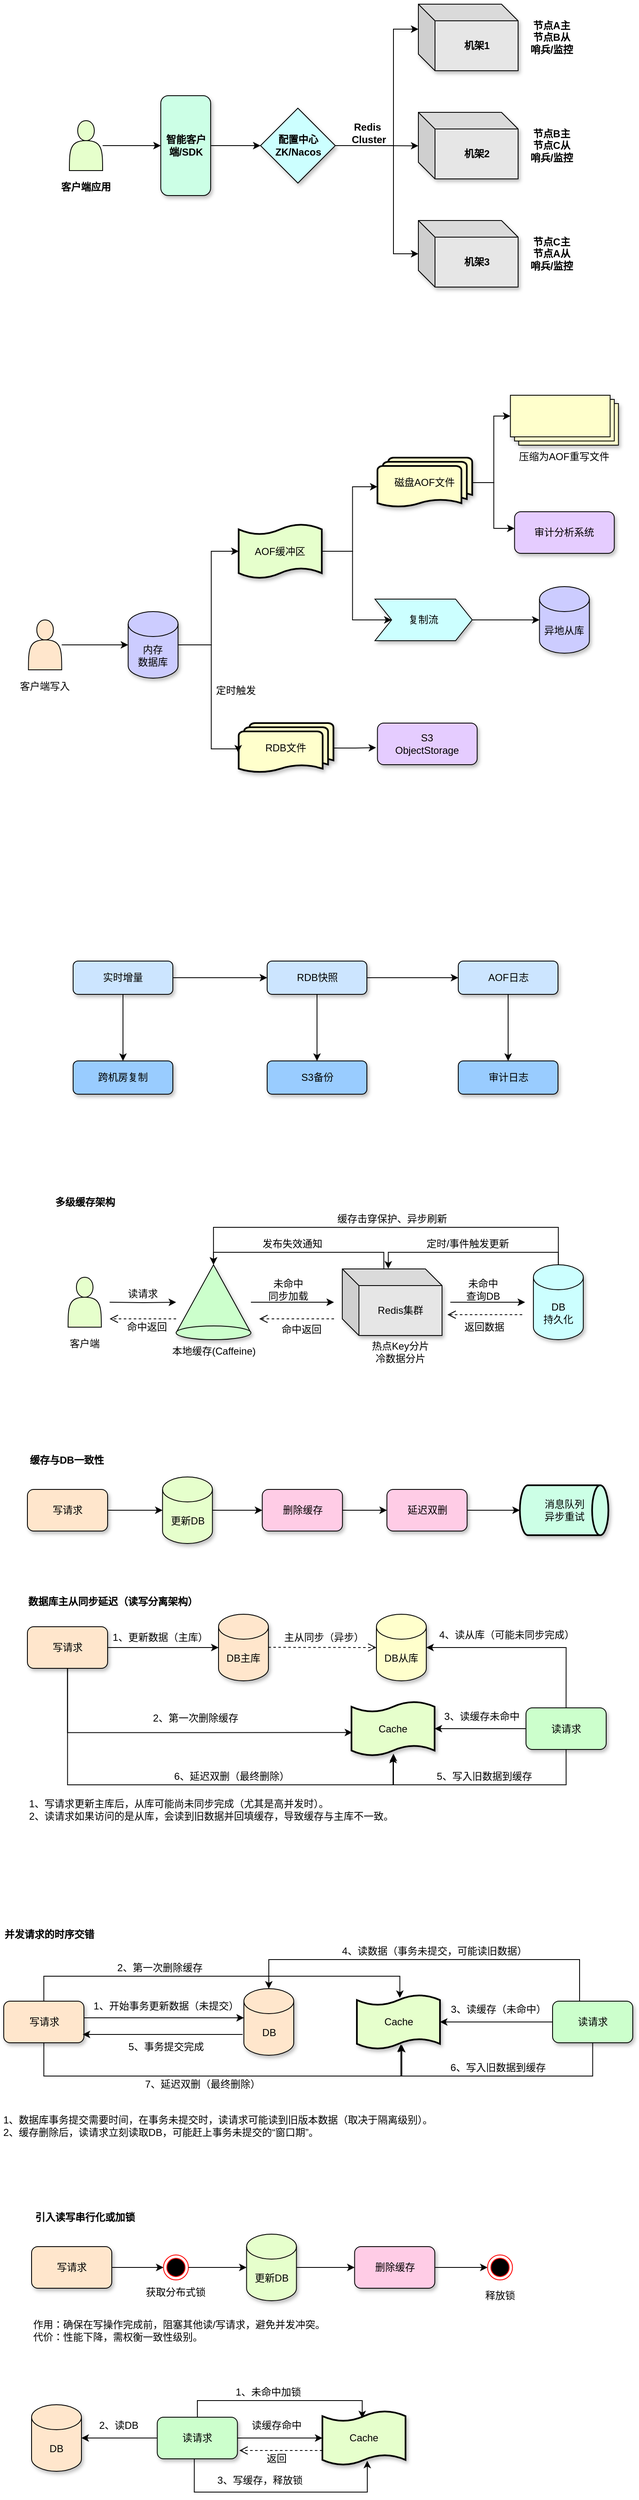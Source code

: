 <mxfile version="28.0.7">
  <diagram name="第 1 页" id="ju_VNKDs2XEqtu8UT7Nd">
    <mxGraphModel dx="1317" dy="641" grid="1" gridSize="10" guides="1" tooltips="1" connect="1" arrows="1" fold="1" page="1" pageScale="1" pageWidth="827" pageHeight="1169" math="0" shadow="0">
      <root>
        <mxCell id="0" />
        <mxCell id="1" parent="0" />
        <mxCell id="SutA2bySumvuOBI0gKyh-1" value="" style="group" parent="1" vertex="1" connectable="0">
          <mxGeometry x="102" y="90" width="623.5" height="340" as="geometry" />
        </mxCell>
        <mxCell id="SutA2bySumvuOBI0gKyh-2" style="edgeStyle=orthogonalEdgeStyle;rounded=0;orthogonalLoop=1;jettySize=auto;html=1;entryX=0.5;entryY=1;entryDx=0;entryDy=0;" parent="SutA2bySumvuOBI0gKyh-1" source="SutA2bySumvuOBI0gKyh-3" target="SutA2bySumvuOBI0gKyh-5" edge="1">
          <mxGeometry relative="1" as="geometry" />
        </mxCell>
        <mxCell id="SutA2bySumvuOBI0gKyh-3" value="" style="shape=actor;whiteSpace=wrap;html=1;fillColor=#E6FFCC;" parent="SutA2bySumvuOBI0gKyh-1" vertex="1">
          <mxGeometry x="13.5" y="140" width="40" height="60" as="geometry" />
        </mxCell>
        <mxCell id="SutA2bySumvuOBI0gKyh-4" style="edgeStyle=orthogonalEdgeStyle;rounded=0;orthogonalLoop=1;jettySize=auto;html=1;entryX=0;entryY=0.5;entryDx=0;entryDy=0;" parent="SutA2bySumvuOBI0gKyh-1" source="SutA2bySumvuOBI0gKyh-5" target="SutA2bySumvuOBI0gKyh-6" edge="1">
          <mxGeometry relative="1" as="geometry" />
        </mxCell>
        <mxCell id="SutA2bySumvuOBI0gKyh-5" value="&lt;b&gt;智能客户端/SDK&lt;/b&gt;" style="rounded=1;whiteSpace=wrap;html=1;direction=south;shadow=1;fillColor=#CCFFE6;" parent="SutA2bySumvuOBI0gKyh-1" vertex="1">
          <mxGeometry x="123.5" y="110" width="60" height="120" as="geometry" />
        </mxCell>
        <mxCell id="SutA2bySumvuOBI0gKyh-6" value="&lt;b&gt;配置中心 ZK/Nacos&lt;/b&gt;" style="rhombus;whiteSpace=wrap;html=1;shadow=1;fillColor=#CCFFFF;" parent="SutA2bySumvuOBI0gKyh-1" vertex="1">
          <mxGeometry x="243.5" y="125" width="90" height="90" as="geometry" />
        </mxCell>
        <mxCell id="SutA2bySumvuOBI0gKyh-7" value="&lt;b&gt;机架1&lt;/b&gt;" style="shape=cube;whiteSpace=wrap;html=1;boundedLbl=1;backgroundOutline=1;darkOpacity=0.05;darkOpacity2=0.1;shadow=1;fillColor=#E6E6E6;" parent="SutA2bySumvuOBI0gKyh-1" vertex="1">
          <mxGeometry x="433.5" width="120" height="80" as="geometry" />
        </mxCell>
        <mxCell id="SutA2bySumvuOBI0gKyh-8" value="&lt;b&gt;机架2&lt;/b&gt;" style="shape=cube;whiteSpace=wrap;html=1;boundedLbl=1;backgroundOutline=1;darkOpacity=0.05;darkOpacity2=0.1;shadow=1;fillColor=#E6E6E6;" parent="SutA2bySumvuOBI0gKyh-1" vertex="1">
          <mxGeometry x="433.5" y="130" width="120" height="80" as="geometry" />
        </mxCell>
        <mxCell id="SutA2bySumvuOBI0gKyh-9" value="&lt;b&gt;机架3&lt;/b&gt;" style="shape=cube;whiteSpace=wrap;html=1;boundedLbl=1;backgroundOutline=1;darkOpacity=0.05;darkOpacity2=0.1;shadow=1;fillColor=#E6E6E6;" parent="SutA2bySumvuOBI0gKyh-1" vertex="1">
          <mxGeometry x="433.5" y="260" width="120" height="80" as="geometry" />
        </mxCell>
        <mxCell id="SutA2bySumvuOBI0gKyh-10" value="&lt;b&gt;客户端应用&lt;/b&gt;" style="text;strokeColor=none;align=center;fillColor=none;html=1;verticalAlign=middle;whiteSpace=wrap;rounded=0;" parent="SutA2bySumvuOBI0gKyh-1" vertex="1">
          <mxGeometry y="210" width="67" height="20" as="geometry" />
        </mxCell>
        <mxCell id="SutA2bySumvuOBI0gKyh-11" style="edgeStyle=orthogonalEdgeStyle;rounded=0;orthogonalLoop=1;jettySize=auto;html=1;exitX=1;exitY=0.5;exitDx=0;exitDy=0;entryX=0;entryY=0.503;entryDx=0;entryDy=0;entryPerimeter=0;" parent="SutA2bySumvuOBI0gKyh-1" source="SutA2bySumvuOBI0gKyh-6" target="SutA2bySumvuOBI0gKyh-8" edge="1">
          <mxGeometry relative="1" as="geometry" />
        </mxCell>
        <mxCell id="SutA2bySumvuOBI0gKyh-12" style="edgeStyle=orthogonalEdgeStyle;rounded=0;orthogonalLoop=1;jettySize=auto;html=1;exitX=1;exitY=0.5;exitDx=0;exitDy=0;entryX=0;entryY=0;entryDx=0;entryDy=30;entryPerimeter=0;" parent="SutA2bySumvuOBI0gKyh-1" source="SutA2bySumvuOBI0gKyh-6" target="SutA2bySumvuOBI0gKyh-7" edge="1">
          <mxGeometry relative="1" as="geometry">
            <Array as="points">
              <mxPoint x="403.5" y="170" />
              <mxPoint x="403.5" y="30" />
            </Array>
          </mxGeometry>
        </mxCell>
        <mxCell id="SutA2bySumvuOBI0gKyh-13" style="edgeStyle=orthogonalEdgeStyle;rounded=0;orthogonalLoop=1;jettySize=auto;html=1;exitX=1;exitY=0.5;exitDx=0;exitDy=0;entryX=0;entryY=0.5;entryDx=0;entryDy=0;entryPerimeter=0;" parent="SutA2bySumvuOBI0gKyh-1" source="SutA2bySumvuOBI0gKyh-6" target="SutA2bySumvuOBI0gKyh-9" edge="1">
          <mxGeometry relative="1" as="geometry">
            <Array as="points">
              <mxPoint x="403.5" y="170" />
              <mxPoint x="403.5" y="300" />
            </Array>
          </mxGeometry>
        </mxCell>
        <mxCell id="SutA2bySumvuOBI0gKyh-14" value="&lt;b&gt;Redis&amp;nbsp;&lt;/b&gt;&lt;div&gt;&lt;b&gt;Cluster&lt;/b&gt;&lt;/div&gt;" style="text;strokeColor=none;align=center;fillColor=none;html=1;verticalAlign=middle;whiteSpace=wrap;rounded=0;" parent="SutA2bySumvuOBI0gKyh-1" vertex="1">
          <mxGeometry x="353.5" y="140" width="40" height="30" as="geometry" />
        </mxCell>
        <mxCell id="SutA2bySumvuOBI0gKyh-15" value="&lt;b&gt;节点A主&lt;br&gt;节点B从&lt;br&gt;哨兵/监控&lt;/b&gt;" style="text;strokeColor=none;align=center;fillColor=none;html=1;verticalAlign=middle;whiteSpace=wrap;rounded=0;" parent="SutA2bySumvuOBI0gKyh-1" vertex="1">
          <mxGeometry x="563.5" y="17.5" width="60" height="45" as="geometry" />
        </mxCell>
        <mxCell id="SutA2bySumvuOBI0gKyh-16" value="&lt;b&gt;节点B主&lt;br&gt;节点C从&lt;br&gt;哨兵/监控&lt;/b&gt;" style="text;strokeColor=none;align=center;fillColor=none;html=1;verticalAlign=middle;whiteSpace=wrap;rounded=0;" parent="SutA2bySumvuOBI0gKyh-1" vertex="1">
          <mxGeometry x="563.5" y="145" width="60" height="50" as="geometry" />
        </mxCell>
        <mxCell id="SutA2bySumvuOBI0gKyh-17" value="&lt;b&gt;节点C主&lt;br&gt;节点A从&lt;br&gt;哨兵/监控&lt;/b&gt;" style="text;strokeColor=none;align=center;fillColor=none;html=1;verticalAlign=middle;whiteSpace=wrap;rounded=0;" parent="SutA2bySumvuOBI0gKyh-1" vertex="1">
          <mxGeometry x="563.5" y="275" width="60" height="50" as="geometry" />
        </mxCell>
        <mxCell id="SutA2bySumvuOBI0gKyh-55" value="" style="group" parent="1" vertex="1" connectable="0">
          <mxGeometry x="51.25" y="560" width="725" height="520" as="geometry" />
        </mxCell>
        <mxCell id="SutA2bySumvuOBI0gKyh-56" value="" style="shape=actor;whiteSpace=wrap;html=1;fillColor=#FFE6CC;" parent="SutA2bySumvuOBI0gKyh-55" vertex="1">
          <mxGeometry x="15" y="270" width="40" height="60" as="geometry" />
        </mxCell>
        <mxCell id="SutA2bySumvuOBI0gKyh-57" value="内存&lt;div&gt;数据库&lt;/div&gt;" style="shape=cylinder3;whiteSpace=wrap;html=1;boundedLbl=1;backgroundOutline=1;size=15;shadow=1;fillColor=#CCCCFF;" parent="SutA2bySumvuOBI0gKyh-55" vertex="1">
          <mxGeometry x="135" y="260" width="60" height="80" as="geometry" />
        </mxCell>
        <mxCell id="SutA2bySumvuOBI0gKyh-58" value="RDB文件" style="strokeWidth=2;html=1;shape=mxgraph.flowchart.multi-document;whiteSpace=wrap;shadow=1;fillColor=#FFFFCC;" parent="SutA2bySumvuOBI0gKyh-55" vertex="1">
          <mxGeometry x="268" y="394" width="114" height="60" as="geometry" />
        </mxCell>
        <mxCell id="SutA2bySumvuOBI0gKyh-59" value="S3&lt;br&gt;ObjectStorage" style="rounded=1;whiteSpace=wrap;html=1;shadow=1;fillColor=#E5CCFF;" parent="SutA2bySumvuOBI0gKyh-55" vertex="1">
          <mxGeometry x="435" y="394" width="120" height="50" as="geometry" />
        </mxCell>
        <mxCell id="SutA2bySumvuOBI0gKyh-60" style="edgeStyle=orthogonalEdgeStyle;rounded=0;orthogonalLoop=1;jettySize=auto;html=1;entryX=0;entryY=0.5;entryDx=0;entryDy=0;entryPerimeter=0;" parent="SutA2bySumvuOBI0gKyh-55" source="SutA2bySumvuOBI0gKyh-56" target="SutA2bySumvuOBI0gKyh-57" edge="1">
          <mxGeometry relative="1" as="geometry" />
        </mxCell>
        <mxCell id="SutA2bySumvuOBI0gKyh-61" style="edgeStyle=orthogonalEdgeStyle;rounded=0;orthogonalLoop=1;jettySize=auto;html=1;exitX=1;exitY=0.5;exitDx=0;exitDy=0;exitPerimeter=0;entryX=0;entryY=0.5;entryDx=0;entryDy=0;entryPerimeter=0;" parent="SutA2bySumvuOBI0gKyh-55" source="SutA2bySumvuOBI0gKyh-57" target="SutA2bySumvuOBI0gKyh-68" edge="1">
          <mxGeometry relative="1" as="geometry">
            <Array as="points">
              <mxPoint x="235" y="300" />
              <mxPoint x="235" y="188" />
            </Array>
          </mxGeometry>
        </mxCell>
        <mxCell id="SutA2bySumvuOBI0gKyh-62" style="edgeStyle=orthogonalEdgeStyle;rounded=0;orthogonalLoop=1;jettySize=auto;html=1;exitX=1;exitY=0.5;exitDx=0;exitDy=0;exitPerimeter=0;entryX=-0.006;entryY=0.589;entryDx=0;entryDy=0;entryPerimeter=0;" parent="SutA2bySumvuOBI0gKyh-55" source="SutA2bySumvuOBI0gKyh-57" target="SutA2bySumvuOBI0gKyh-58" edge="1">
          <mxGeometry relative="1" as="geometry">
            <Array as="points">
              <mxPoint x="235" y="300" />
              <mxPoint x="235" y="425" />
            </Array>
          </mxGeometry>
        </mxCell>
        <mxCell id="SutA2bySumvuOBI0gKyh-63" style="edgeStyle=orthogonalEdgeStyle;rounded=0;orthogonalLoop=1;jettySize=auto;html=1;entryX=-0.014;entryY=0.591;entryDx=0;entryDy=0;entryPerimeter=0;" parent="SutA2bySumvuOBI0gKyh-55" source="SutA2bySumvuOBI0gKyh-58" target="SutA2bySumvuOBI0gKyh-59" edge="1">
          <mxGeometry relative="1" as="geometry" />
        </mxCell>
        <mxCell id="SutA2bySumvuOBI0gKyh-64" value="客户端写入" style="text;strokeColor=none;align=center;fillColor=none;html=1;verticalAlign=middle;whiteSpace=wrap;rounded=0;" parent="SutA2bySumvuOBI0gKyh-55" vertex="1">
          <mxGeometry y="340" width="70" height="20" as="geometry" />
        </mxCell>
        <mxCell id="SutA2bySumvuOBI0gKyh-65" value="定时触发" style="text;strokeColor=none;align=center;fillColor=none;html=1;verticalAlign=middle;whiteSpace=wrap;rounded=0;" parent="SutA2bySumvuOBI0gKyh-55" vertex="1">
          <mxGeometry x="235" y="340" width="60" height="30" as="geometry" />
        </mxCell>
        <mxCell id="SutA2bySumvuOBI0gKyh-66" value="" style="group" parent="SutA2bySumvuOBI0gKyh-55" vertex="1" connectable="0">
          <mxGeometry x="268" width="457" height="310" as="geometry" />
        </mxCell>
        <mxCell id="SutA2bySumvuOBI0gKyh-67" style="edgeStyle=orthogonalEdgeStyle;rounded=0;orthogonalLoop=1;jettySize=auto;html=1;exitX=1;exitY=0.5;exitDx=0;exitDy=0;exitPerimeter=0;entryX=0;entryY=0.5;entryDx=0;entryDy=0;" parent="SutA2bySumvuOBI0gKyh-66" source="SutA2bySumvuOBI0gKyh-68" target="SutA2bySumvuOBI0gKyh-69" edge="1">
          <mxGeometry relative="1" as="geometry">
            <Array as="points">
              <mxPoint x="137" y="188" />
              <mxPoint x="137" y="270" />
            </Array>
          </mxGeometry>
        </mxCell>
        <mxCell id="SutA2bySumvuOBI0gKyh-68" value="AOF缓冲区" style="shape=tape;whiteSpace=wrap;html=1;strokeWidth=2;size=0.19;shadow=1;fillColor=#E6FFCC;" parent="SutA2bySumvuOBI0gKyh-66" vertex="1">
          <mxGeometry y="155" width="100" height="65" as="geometry" />
        </mxCell>
        <mxCell id="SutA2bySumvuOBI0gKyh-69" value="复制流" style="shape=step;perimeter=stepPerimeter;whiteSpace=wrap;html=1;fixedSize=1;shadow=1;fillColor=#CCFFFF;" parent="SutA2bySumvuOBI0gKyh-66" vertex="1">
          <mxGeometry x="164" y="245" width="117" height="50" as="geometry" />
        </mxCell>
        <mxCell id="SutA2bySumvuOBI0gKyh-70" value="磁盘AOF文件" style="strokeWidth=2;html=1;shape=mxgraph.flowchart.multi-document;whiteSpace=wrap;shadow=1;fillColor=#FFFFCC;" parent="SutA2bySumvuOBI0gKyh-66" vertex="1">
          <mxGeometry x="167" y="75" width="114" height="60" as="geometry" />
        </mxCell>
        <mxCell id="SutA2bySumvuOBI0gKyh-71" value="压缩为AOF重写文件" style="verticalLabelPosition=bottom;verticalAlign=top;html=1;shape=mxgraph.basic.layered_rect;dx=10;outlineConnect=0;whiteSpace=wrap;shadow=1;fillColor=#FFFFCC;" parent="SutA2bySumvuOBI0gKyh-66" vertex="1">
          <mxGeometry x="327" width="130" height="60" as="geometry" />
        </mxCell>
        <mxCell id="SutA2bySumvuOBI0gKyh-72" value="异地从库" style="shape=cylinder3;whiteSpace=wrap;html=1;boundedLbl=1;backgroundOutline=1;size=15;shadow=1;fillColor=#CCCCFF;" parent="SutA2bySumvuOBI0gKyh-66" vertex="1">
          <mxGeometry x="362" y="230" width="60" height="80" as="geometry" />
        </mxCell>
        <mxCell id="SutA2bySumvuOBI0gKyh-73" value="审计分析系统" style="rounded=1;whiteSpace=wrap;html=1;shadow=1;fillColor=#E5CCFF;" parent="SutA2bySumvuOBI0gKyh-66" vertex="1">
          <mxGeometry x="332" y="140" width="120" height="50" as="geometry" />
        </mxCell>
        <mxCell id="SutA2bySumvuOBI0gKyh-74" style="edgeStyle=orthogonalEdgeStyle;rounded=0;orthogonalLoop=1;jettySize=auto;html=1;exitX=1;exitY=0.5;exitDx=0;exitDy=0;exitPerimeter=0;entryX=0;entryY=0.583;entryDx=0;entryDy=0;entryPerimeter=0;" parent="SutA2bySumvuOBI0gKyh-66" source="SutA2bySumvuOBI0gKyh-68" target="SutA2bySumvuOBI0gKyh-70" edge="1">
          <mxGeometry relative="1" as="geometry">
            <Array as="points">
              <mxPoint x="137" y="188" />
              <mxPoint x="137" y="110" />
            </Array>
          </mxGeometry>
        </mxCell>
        <mxCell id="SutA2bySumvuOBI0gKyh-75" style="edgeStyle=orthogonalEdgeStyle;rounded=0;orthogonalLoop=1;jettySize=auto;html=1;entryX=0;entryY=0;entryDx=0;entryDy=25;entryPerimeter=0;" parent="SutA2bySumvuOBI0gKyh-66" source="SutA2bySumvuOBI0gKyh-70" target="SutA2bySumvuOBI0gKyh-71" edge="1">
          <mxGeometry relative="1" as="geometry">
            <Array as="points">
              <mxPoint x="307" y="105" />
              <mxPoint x="307" y="25" />
            </Array>
          </mxGeometry>
        </mxCell>
        <mxCell id="SutA2bySumvuOBI0gKyh-76" style="edgeStyle=orthogonalEdgeStyle;rounded=0;orthogonalLoop=1;jettySize=auto;html=1;exitX=1;exitY=0.5;exitDx=0;exitDy=0;exitPerimeter=0;entryX=0;entryY=0.4;entryDx=0;entryDy=0;entryPerimeter=0;" parent="SutA2bySumvuOBI0gKyh-66" source="SutA2bySumvuOBI0gKyh-70" target="SutA2bySumvuOBI0gKyh-73" edge="1">
          <mxGeometry relative="1" as="geometry">
            <Array as="points">
              <mxPoint x="307" y="105" />
              <mxPoint x="307" y="160" />
            </Array>
          </mxGeometry>
        </mxCell>
        <mxCell id="SutA2bySumvuOBI0gKyh-77" style="edgeStyle=orthogonalEdgeStyle;rounded=0;orthogonalLoop=1;jettySize=auto;html=1;entryX=0;entryY=0.5;entryDx=0;entryDy=0;entryPerimeter=0;" parent="SutA2bySumvuOBI0gKyh-66" source="SutA2bySumvuOBI0gKyh-69" target="SutA2bySumvuOBI0gKyh-72" edge="1">
          <mxGeometry relative="1" as="geometry" />
        </mxCell>
        <mxCell id="NqtBwNRpQWelGXE45hyR-19" value="" style="group" parent="1" vertex="1" connectable="0">
          <mxGeometry x="93.56" y="1520" width="640.38" height="205" as="geometry" />
        </mxCell>
        <mxCell id="NqtBwNRpQWelGXE45hyR-20" value="&lt;b&gt;多级缓存架构&lt;/b&gt;" style="text;strokeColor=none;align=center;fillColor=none;html=1;verticalAlign=middle;whiteSpace=wrap;rounded=0;" parent="NqtBwNRpQWelGXE45hyR-19" vertex="1">
          <mxGeometry width="80.75" height="20" as="geometry" />
        </mxCell>
        <mxCell id="NqtBwNRpQWelGXE45hyR-21" value="" style="group" parent="NqtBwNRpQWelGXE45hyR-19" vertex="1" connectable="0">
          <mxGeometry x="20.38" y="20" width="620" height="185" as="geometry" />
        </mxCell>
        <mxCell id="NqtBwNRpQWelGXE45hyR-22" value="" style="shape=actor;whiteSpace=wrap;html=1;fillColor=#E6FFCC;" parent="NqtBwNRpQWelGXE45hyR-21" vertex="1">
          <mxGeometry y="80" width="40" height="60" as="geometry" />
        </mxCell>
        <mxCell id="NqtBwNRpQWelGXE45hyR-23" value="本地缓存(Caffeine)" style="verticalLabelPosition=bottom;verticalAlign=top;html=1;shape=mxgraph.basic.cone;fillColor=#CCFFCC;shadow=1;" parent="NqtBwNRpQWelGXE45hyR-21" vertex="1">
          <mxGeometry x="130" y="65" width="90" height="90" as="geometry" />
        </mxCell>
        <mxCell id="NqtBwNRpQWelGXE45hyR-24" value="Redis集群" style="shape=cube;whiteSpace=wrap;html=1;boundedLbl=1;backgroundOutline=1;darkOpacity=0.05;darkOpacity2=0.1;fillColor=#E6E6E6;shadow=1;" parent="NqtBwNRpQWelGXE45hyR-21" vertex="1">
          <mxGeometry x="330" y="70" width="120" height="80" as="geometry" />
        </mxCell>
        <mxCell id="NqtBwNRpQWelGXE45hyR-25" value="DB&lt;div&gt;持久化&lt;/div&gt;" style="shape=cylinder3;whiteSpace=wrap;html=1;boundedLbl=1;backgroundOutline=1;size=15;fillColor=#CCFFFF;shadow=1;" parent="NqtBwNRpQWelGXE45hyR-21" vertex="1">
          <mxGeometry x="560" y="65" width="60" height="90" as="geometry" />
        </mxCell>
        <mxCell id="NqtBwNRpQWelGXE45hyR-26" value="热点Key分片&lt;br&gt;冷数据分片" style="text;strokeColor=none;align=center;fillColor=none;html=1;verticalAlign=middle;whiteSpace=wrap;rounded=0;" parent="NqtBwNRpQWelGXE45hyR-21" vertex="1">
          <mxGeometry x="360" y="155" width="80" height="30" as="geometry" />
        </mxCell>
        <mxCell id="NqtBwNRpQWelGXE45hyR-27" value="客户端" style="text;strokeColor=none;align=center;fillColor=none;html=1;verticalAlign=middle;whiteSpace=wrap;rounded=0;" parent="NqtBwNRpQWelGXE45hyR-21" vertex="1">
          <mxGeometry y="150" width="40" height="20" as="geometry" />
        </mxCell>
        <mxCell id="NqtBwNRpQWelGXE45hyR-28" style="edgeStyle=orthogonalEdgeStyle;rounded=0;orthogonalLoop=1;jettySize=auto;html=1;exitX=0;exitY=0;exitDx=50;exitDy=0;exitPerimeter=0;entryX=0.5;entryY=0;entryDx=0;entryDy=0;entryPerimeter=0;" parent="NqtBwNRpQWelGXE45hyR-21" source="NqtBwNRpQWelGXE45hyR-24" target="NqtBwNRpQWelGXE45hyR-23" edge="1">
          <mxGeometry relative="1" as="geometry" />
        </mxCell>
        <mxCell id="NqtBwNRpQWelGXE45hyR-29" style="edgeStyle=orthogonalEdgeStyle;rounded=0;orthogonalLoop=1;jettySize=auto;html=1;exitX=0.5;exitY=0;exitDx=0;exitDy=0;exitPerimeter=0;entryX=0.5;entryY=0;entryDx=0;entryDy=0;entryPerimeter=0;" parent="NqtBwNRpQWelGXE45hyR-21" source="NqtBwNRpQWelGXE45hyR-25" target="NqtBwNRpQWelGXE45hyR-23" edge="1">
          <mxGeometry relative="1" as="geometry">
            <Array as="points">
              <mxPoint x="590" y="20" />
              <mxPoint x="175" y="20" />
            </Array>
          </mxGeometry>
        </mxCell>
        <mxCell id="NqtBwNRpQWelGXE45hyR-30" style="edgeStyle=orthogonalEdgeStyle;rounded=0;orthogonalLoop=1;jettySize=auto;html=1;entryX=0.461;entryY=-0.005;entryDx=0;entryDy=0;entryPerimeter=0;" parent="NqtBwNRpQWelGXE45hyR-21" source="NqtBwNRpQWelGXE45hyR-25" target="NqtBwNRpQWelGXE45hyR-24" edge="1">
          <mxGeometry relative="1" as="geometry">
            <Array as="points">
              <mxPoint x="590" y="50" />
              <mxPoint x="385" y="50" />
            </Array>
          </mxGeometry>
        </mxCell>
        <mxCell id="NqtBwNRpQWelGXE45hyR-31" value="" style="group" parent="NqtBwNRpQWelGXE45hyR-21" vertex="1" connectable="0">
          <mxGeometry x="456.5" y="80" width="93.5" height="70" as="geometry" />
        </mxCell>
        <mxCell id="NqtBwNRpQWelGXE45hyR-32" style="edgeStyle=orthogonalEdgeStyle;rounded=0;orthogonalLoop=1;jettySize=auto;html=1;" parent="NqtBwNRpQWelGXE45hyR-31" edge="1">
          <mxGeometry relative="1" as="geometry">
            <mxPoint x="3.5" y="30" as="sourcePoint" />
            <mxPoint x="93.5" y="30" as="targetPoint" />
          </mxGeometry>
        </mxCell>
        <mxCell id="NqtBwNRpQWelGXE45hyR-33" value="未命中&lt;br&gt;查询DB" style="text;strokeColor=none;align=center;fillColor=none;html=1;verticalAlign=middle;whiteSpace=wrap;rounded=0;" parent="NqtBwNRpQWelGXE45hyR-31" vertex="1">
          <mxGeometry x="20" width="46.5" height="30" as="geometry" />
        </mxCell>
        <mxCell id="NqtBwNRpQWelGXE45hyR-34" value="" style="html=1;verticalAlign=bottom;endArrow=open;dashed=1;endSize=8;curved=0;rounded=0;" parent="NqtBwNRpQWelGXE45hyR-31" edge="1">
          <mxGeometry relative="1" as="geometry">
            <mxPoint x="90" y="45" as="sourcePoint" />
            <mxPoint y="45" as="targetPoint" />
          </mxGeometry>
        </mxCell>
        <mxCell id="NqtBwNRpQWelGXE45hyR-35" value="返回数据" style="text;strokeColor=none;align=center;fillColor=none;html=1;verticalAlign=middle;whiteSpace=wrap;rounded=0;" parent="NqtBwNRpQWelGXE45hyR-31" vertex="1">
          <mxGeometry x="20" y="50" width="50" height="20" as="geometry" />
        </mxCell>
        <mxCell id="NqtBwNRpQWelGXE45hyR-36" value="" style="group" parent="NqtBwNRpQWelGXE45hyR-21" vertex="1" connectable="0">
          <mxGeometry x="230" y="80" width="90" height="70" as="geometry" />
        </mxCell>
        <mxCell id="NqtBwNRpQWelGXE45hyR-37" style="edgeStyle=orthogonalEdgeStyle;rounded=0;orthogonalLoop=1;jettySize=auto;html=1;" parent="NqtBwNRpQWelGXE45hyR-36" source="NqtBwNRpQWelGXE45hyR-23" edge="1">
          <mxGeometry relative="1" as="geometry">
            <mxPoint x="90" y="30" as="targetPoint" />
          </mxGeometry>
        </mxCell>
        <mxCell id="NqtBwNRpQWelGXE45hyR-38" value="" style="html=1;verticalAlign=bottom;endArrow=open;dashed=1;endSize=8;curved=0;rounded=0;" parent="NqtBwNRpQWelGXE45hyR-36" edge="1">
          <mxGeometry relative="1" as="geometry">
            <mxPoint x="90" y="50" as="sourcePoint" />
            <mxPoint y="50" as="targetPoint" />
          </mxGeometry>
        </mxCell>
        <mxCell id="NqtBwNRpQWelGXE45hyR-39" value="命中返回" style="text;strokeColor=none;align=center;fillColor=none;html=1;verticalAlign=middle;whiteSpace=wrap;rounded=0;" parent="NqtBwNRpQWelGXE45hyR-36" vertex="1">
          <mxGeometry x="26.5" y="55" width="50" height="15" as="geometry" />
        </mxCell>
        <mxCell id="NqtBwNRpQWelGXE45hyR-40" value="未命中&lt;br&gt;同步加载" style="text;strokeColor=none;align=center;fillColor=none;html=1;verticalAlign=middle;whiteSpace=wrap;rounded=0;" parent="NqtBwNRpQWelGXE45hyR-36" vertex="1">
          <mxGeometry x="10" width="50" height="30" as="geometry" />
        </mxCell>
        <mxCell id="NqtBwNRpQWelGXE45hyR-41" value="" style="group" parent="NqtBwNRpQWelGXE45hyR-21" vertex="1" connectable="0">
          <mxGeometry x="50" y="90" width="80" height="60" as="geometry" />
        </mxCell>
        <mxCell id="NqtBwNRpQWelGXE45hyR-42" style="edgeStyle=orthogonalEdgeStyle;rounded=0;orthogonalLoop=1;jettySize=auto;html=1;" parent="NqtBwNRpQWelGXE45hyR-41" target="NqtBwNRpQWelGXE45hyR-23" edge="1">
          <mxGeometry relative="1" as="geometry">
            <mxPoint y="20" as="sourcePoint" />
          </mxGeometry>
        </mxCell>
        <mxCell id="NqtBwNRpQWelGXE45hyR-43" value="" style="html=1;verticalAlign=bottom;endArrow=open;dashed=1;endSize=8;curved=0;rounded=0;" parent="NqtBwNRpQWelGXE45hyR-41" edge="1">
          <mxGeometry relative="1" as="geometry">
            <mxPoint x="80" y="40" as="sourcePoint" />
            <mxPoint y="40" as="targetPoint" />
          </mxGeometry>
        </mxCell>
        <mxCell id="NqtBwNRpQWelGXE45hyR-44" value="命中返回" style="text;strokeColor=none;align=center;fillColor=none;html=1;verticalAlign=middle;whiteSpace=wrap;rounded=0;" parent="NqtBwNRpQWelGXE45hyR-41" vertex="1">
          <mxGeometry x="20" y="40" width="50" height="20" as="geometry" />
        </mxCell>
        <mxCell id="NqtBwNRpQWelGXE45hyR-45" value="读请求" style="text;strokeColor=none;align=center;fillColor=none;html=1;verticalAlign=middle;whiteSpace=wrap;rounded=0;" parent="NqtBwNRpQWelGXE45hyR-41" vertex="1">
          <mxGeometry x="20" width="40" height="20" as="geometry" />
        </mxCell>
        <mxCell id="NqtBwNRpQWelGXE45hyR-46" value="缓存击穿保护、异步刷新" style="text;strokeColor=none;align=center;fillColor=none;html=1;verticalAlign=middle;whiteSpace=wrap;rounded=0;" parent="NqtBwNRpQWelGXE45hyR-21" vertex="1">
          <mxGeometry x="322" width="136" height="20" as="geometry" />
        </mxCell>
        <mxCell id="NqtBwNRpQWelGXE45hyR-47" value="定时/事件触发更新" style="text;strokeColor=none;align=center;fillColor=none;html=1;verticalAlign=middle;whiteSpace=wrap;rounded=0;" parent="NqtBwNRpQWelGXE45hyR-21" vertex="1">
          <mxGeometry x="430" y="30" width="102" height="20" as="geometry" />
        </mxCell>
        <mxCell id="NqtBwNRpQWelGXE45hyR-48" value="发布失效通知" style="text;strokeColor=none;align=center;fillColor=none;html=1;verticalAlign=middle;whiteSpace=wrap;rounded=0;" parent="NqtBwNRpQWelGXE45hyR-21" vertex="1">
          <mxGeometry x="230" y="30" width="80" height="20" as="geometry" />
        </mxCell>
        <mxCell id="SutA2bySumvuOBI0gKyh-43" value="" style="group" parent="1" vertex="1" connectable="0">
          <mxGeometry x="120" y="1240" width="583.5" height="160" as="geometry" />
        </mxCell>
        <mxCell id="SutA2bySumvuOBI0gKyh-44" style="edgeStyle=orthogonalEdgeStyle;rounded=0;orthogonalLoop=1;jettySize=auto;html=1;exitX=1;exitY=0.5;exitDx=0;exitDy=0;entryX=0;entryY=0.5;entryDx=0;entryDy=0;" parent="SutA2bySumvuOBI0gKyh-43" source="SutA2bySumvuOBI0gKyh-46" target="SutA2bySumvuOBI0gKyh-49" edge="1">
          <mxGeometry relative="1" as="geometry" />
        </mxCell>
        <mxCell id="SutA2bySumvuOBI0gKyh-45" style="edgeStyle=orthogonalEdgeStyle;rounded=0;orthogonalLoop=1;jettySize=auto;html=1;entryX=0.5;entryY=0;entryDx=0;entryDy=0;" parent="SutA2bySumvuOBI0gKyh-43" source="SutA2bySumvuOBI0gKyh-46" target="SutA2bySumvuOBI0gKyh-52" edge="1">
          <mxGeometry relative="1" as="geometry" />
        </mxCell>
        <mxCell id="SutA2bySumvuOBI0gKyh-46" value="实时增量" style="rounded=1;whiteSpace=wrap;html=1;shadow=1;fillColor=#CCE5FF;" parent="SutA2bySumvuOBI0gKyh-43" vertex="1">
          <mxGeometry width="120" height="40" as="geometry" />
        </mxCell>
        <mxCell id="SutA2bySumvuOBI0gKyh-47" style="edgeStyle=orthogonalEdgeStyle;rounded=0;orthogonalLoop=1;jettySize=auto;html=1;exitX=1;exitY=0.5;exitDx=0;exitDy=0;entryX=0;entryY=0.5;entryDx=0;entryDy=0;" parent="SutA2bySumvuOBI0gKyh-43" source="SutA2bySumvuOBI0gKyh-49" target="SutA2bySumvuOBI0gKyh-51" edge="1">
          <mxGeometry relative="1" as="geometry" />
        </mxCell>
        <mxCell id="SutA2bySumvuOBI0gKyh-48" style="edgeStyle=orthogonalEdgeStyle;rounded=0;orthogonalLoop=1;jettySize=auto;html=1;entryX=0.5;entryY=0;entryDx=0;entryDy=0;" parent="SutA2bySumvuOBI0gKyh-43" source="SutA2bySumvuOBI0gKyh-49" target="SutA2bySumvuOBI0gKyh-53" edge="1">
          <mxGeometry relative="1" as="geometry" />
        </mxCell>
        <mxCell id="SutA2bySumvuOBI0gKyh-49" value="RDB快照" style="rounded=1;whiteSpace=wrap;html=1;shadow=1;fillColor=#CCE5FF;" parent="SutA2bySumvuOBI0gKyh-43" vertex="1">
          <mxGeometry x="233.5" width="120" height="40" as="geometry" />
        </mxCell>
        <mxCell id="SutA2bySumvuOBI0gKyh-50" style="edgeStyle=orthogonalEdgeStyle;rounded=0;orthogonalLoop=1;jettySize=auto;html=1;entryX=0.5;entryY=0;entryDx=0;entryDy=0;" parent="SutA2bySumvuOBI0gKyh-43" source="SutA2bySumvuOBI0gKyh-51" target="SutA2bySumvuOBI0gKyh-54" edge="1">
          <mxGeometry relative="1" as="geometry" />
        </mxCell>
        <mxCell id="SutA2bySumvuOBI0gKyh-51" value="AOF日志" style="rounded=1;whiteSpace=wrap;html=1;shadow=1;fillColor=#CCE5FF;" parent="SutA2bySumvuOBI0gKyh-43" vertex="1">
          <mxGeometry x="463.5" width="120" height="40" as="geometry" />
        </mxCell>
        <mxCell id="SutA2bySumvuOBI0gKyh-52" value="跨机房复制" style="rounded=1;whiteSpace=wrap;html=1;shadow=1;fillColor=#99CCFF;" parent="SutA2bySumvuOBI0gKyh-43" vertex="1">
          <mxGeometry y="120" width="120" height="40" as="geometry" />
        </mxCell>
        <mxCell id="SutA2bySumvuOBI0gKyh-53" value="S3备份" style="rounded=1;whiteSpace=wrap;html=1;shadow=1;fillColor=#99CCFF;" parent="SutA2bySumvuOBI0gKyh-43" vertex="1">
          <mxGeometry x="233.5" y="120" width="120" height="40" as="geometry" />
        </mxCell>
        <mxCell id="SutA2bySumvuOBI0gKyh-54" value="审计日志" style="rounded=1;whiteSpace=wrap;html=1;shadow=1;fillColor=#99CCFF;" parent="SutA2bySumvuOBI0gKyh-43" vertex="1">
          <mxGeometry x="463.5" y="120" width="120" height="40" as="geometry" />
        </mxCell>
        <mxCell id="NqtBwNRpQWelGXE45hyR-99" value="" style="group" parent="1" vertex="1" connectable="0">
          <mxGeometry x="65" y="2000" width="696.5" height="280" as="geometry" />
        </mxCell>
        <mxCell id="NqtBwNRpQWelGXE45hyR-97" value="" style="group" parent="NqtBwNRpQWelGXE45hyR-99" vertex="1" connectable="0">
          <mxGeometry width="696.5" height="230" as="geometry" />
        </mxCell>
        <mxCell id="NqtBwNRpQWelGXE45hyR-81" value="DB从库" style="shape=cylinder3;whiteSpace=wrap;html=1;boundedLbl=1;backgroundOutline=1;size=15;fillColor=#FFFFCC;shadow=1;" parent="NqtBwNRpQWelGXE45hyR-97" vertex="1">
          <mxGeometry x="420" y="25" width="60" height="80" as="geometry" />
        </mxCell>
        <mxCell id="NqtBwNRpQWelGXE45hyR-93" style="edgeStyle=orthogonalEdgeStyle;rounded=0;orthogonalLoop=1;jettySize=auto;html=1;exitX=0.5;exitY=1;exitDx=0;exitDy=0;" parent="NqtBwNRpQWelGXE45hyR-97" source="NqtBwNRpQWelGXE45hyR-49" target="NqtBwNRpQWelGXE45hyR-51" edge="1">
          <mxGeometry relative="1" as="geometry">
            <Array as="points">
              <mxPoint x="48" y="230" />
              <mxPoint x="440" y="230" />
            </Array>
          </mxGeometry>
        </mxCell>
        <mxCell id="NqtBwNRpQWelGXE45hyR-49" value="写请求" style="rounded=1;whiteSpace=wrap;html=1;fillColor=#FFE6CC;shadow=1;" parent="NqtBwNRpQWelGXE45hyR-97" vertex="1">
          <mxGeometry y="40" width="96.5" height="50" as="geometry" />
        </mxCell>
        <mxCell id="NqtBwNRpQWelGXE45hyR-50" value="DB主库" style="shape=cylinder3;whiteSpace=wrap;html=1;boundedLbl=1;backgroundOutline=1;size=15;fillColor=#FFE6CC;shadow=1;" parent="NqtBwNRpQWelGXE45hyR-97" vertex="1">
          <mxGeometry x="230" y="25" width="60" height="80" as="geometry" />
        </mxCell>
        <mxCell id="NqtBwNRpQWelGXE45hyR-51" value="Cache" style="shape=tape;whiteSpace=wrap;html=1;strokeWidth=2;size=0.19;fillColor=#E6FFCC;shadow=1;" parent="NqtBwNRpQWelGXE45hyR-97" vertex="1">
          <mxGeometry x="390" y="130" width="100" height="65" as="geometry" />
        </mxCell>
        <mxCell id="NqtBwNRpQWelGXE45hyR-54" value="1、更新数据（主库）" style="text;strokeColor=none;align=center;fillColor=none;html=1;verticalAlign=middle;whiteSpace=wrap;rounded=0;" parent="NqtBwNRpQWelGXE45hyR-97" vertex="1">
          <mxGeometry x="100" y="42.5" width="120" height="20" as="geometry" />
        </mxCell>
        <mxCell id="NqtBwNRpQWelGXE45hyR-58" value="2、第一次删除缓存" style="text;strokeColor=none;align=center;fillColor=none;html=1;verticalAlign=middle;whiteSpace=wrap;rounded=0;" parent="NqtBwNRpQWelGXE45hyR-97" vertex="1">
          <mxGeometry x="150" y="140" width="105" height="20" as="geometry" />
        </mxCell>
        <mxCell id="NqtBwNRpQWelGXE45hyR-72" value="3、读缓存未命中" style="text;strokeColor=none;align=center;fillColor=none;html=1;verticalAlign=middle;whiteSpace=wrap;rounded=0;" parent="NqtBwNRpQWelGXE45hyR-97" vertex="1">
          <mxGeometry x="500" y="137.5" width="93.5" height="20" as="geometry" />
        </mxCell>
        <mxCell id="NqtBwNRpQWelGXE45hyR-74" value="4、读从库（可能未同步完成）" style="text;strokeColor=none;align=center;fillColor=none;html=1;verticalAlign=middle;whiteSpace=wrap;rounded=0;" parent="NqtBwNRpQWelGXE45hyR-97" vertex="1">
          <mxGeometry x="492" y="40" width="170" height="20" as="geometry" />
        </mxCell>
        <mxCell id="NqtBwNRpQWelGXE45hyR-77" value="5、写入旧数据到缓存" style="text;strokeColor=none;align=center;fillColor=none;html=1;verticalAlign=middle;whiteSpace=wrap;rounded=0;" parent="NqtBwNRpQWelGXE45hyR-97" vertex="1">
          <mxGeometry x="490" y="210" width="120" height="20" as="geometry" />
        </mxCell>
        <mxCell id="NqtBwNRpQWelGXE45hyR-79" value="6、延迟双删（最终删除）" style="text;strokeColor=none;align=center;fillColor=none;html=1;verticalAlign=middle;whiteSpace=wrap;rounded=0;" parent="NqtBwNRpQWelGXE45hyR-97" vertex="1">
          <mxGeometry x="171.75" y="210" width="148.25" height="20" as="geometry" />
        </mxCell>
        <mxCell id="NqtBwNRpQWelGXE45hyR-52" value="读请求" style="rounded=1;whiteSpace=wrap;html=1;fillColor=#CCFFCC;shadow=1;" parent="NqtBwNRpQWelGXE45hyR-97" vertex="1">
          <mxGeometry x="600" y="137.5" width="96.5" height="50" as="geometry" />
        </mxCell>
        <mxCell id="NqtBwNRpQWelGXE45hyR-80" value="&lt;b&gt;数据库主从同步延迟（读写分离架构）&lt;/b&gt;" style="text;strokeColor=none;align=center;fillColor=none;html=1;verticalAlign=middle;whiteSpace=wrap;rounded=0;" parent="NqtBwNRpQWelGXE45hyR-97" vertex="1">
          <mxGeometry width="206" height="20" as="geometry" />
        </mxCell>
        <mxCell id="NqtBwNRpQWelGXE45hyR-82" style="edgeStyle=orthogonalEdgeStyle;rounded=0;orthogonalLoop=1;jettySize=auto;html=1;entryX=0;entryY=0.5;entryDx=0;entryDy=0;entryPerimeter=0;" parent="NqtBwNRpQWelGXE45hyR-97" source="NqtBwNRpQWelGXE45hyR-49" target="NqtBwNRpQWelGXE45hyR-50" edge="1">
          <mxGeometry relative="1" as="geometry" />
        </mxCell>
        <mxCell id="NqtBwNRpQWelGXE45hyR-85" value="主从同步（异步）" style="text;strokeColor=none;align=center;fillColor=none;html=1;verticalAlign=middle;whiteSpace=wrap;rounded=0;" parent="NqtBwNRpQWelGXE45hyR-97" vertex="1">
          <mxGeometry x="306.5" y="45" width="100" height="15" as="geometry" />
        </mxCell>
        <mxCell id="NqtBwNRpQWelGXE45hyR-86" value="" style="html=1;verticalAlign=bottom;endArrow=open;dashed=1;endSize=8;curved=0;rounded=0;entryX=0;entryY=0.5;entryDx=0;entryDy=0;entryPerimeter=0;" parent="NqtBwNRpQWelGXE45hyR-97" target="NqtBwNRpQWelGXE45hyR-81" edge="1">
          <mxGeometry relative="1" as="geometry">
            <mxPoint x="290" y="64.76" as="sourcePoint" />
            <mxPoint x="416.5" y="65" as="targetPoint" />
          </mxGeometry>
        </mxCell>
        <mxCell id="NqtBwNRpQWelGXE45hyR-88" style="edgeStyle=orthogonalEdgeStyle;rounded=0;orthogonalLoop=1;jettySize=auto;html=1;exitX=0.5;exitY=1;exitDx=0;exitDy=0;entryX=0.008;entryY=0.572;entryDx=0;entryDy=0;entryPerimeter=0;" parent="NqtBwNRpQWelGXE45hyR-97" source="NqtBwNRpQWelGXE45hyR-49" target="NqtBwNRpQWelGXE45hyR-51" edge="1">
          <mxGeometry relative="1" as="geometry" />
        </mxCell>
        <mxCell id="NqtBwNRpQWelGXE45hyR-90" style="edgeStyle=orthogonalEdgeStyle;rounded=0;orthogonalLoop=1;jettySize=auto;html=1;entryX=1;entryY=0.5;entryDx=0;entryDy=0;entryPerimeter=0;" parent="NqtBwNRpQWelGXE45hyR-97" source="NqtBwNRpQWelGXE45hyR-52" target="NqtBwNRpQWelGXE45hyR-51" edge="1">
          <mxGeometry relative="1" as="geometry" />
        </mxCell>
        <mxCell id="NqtBwNRpQWelGXE45hyR-92" style="edgeStyle=orthogonalEdgeStyle;rounded=0;orthogonalLoop=1;jettySize=auto;html=1;entryX=0.505;entryY=0.963;entryDx=0;entryDy=0;entryPerimeter=0;exitX=0.5;exitY=1;exitDx=0;exitDy=0;" parent="NqtBwNRpQWelGXE45hyR-97" source="NqtBwNRpQWelGXE45hyR-52" target="NqtBwNRpQWelGXE45hyR-51" edge="1">
          <mxGeometry relative="1" as="geometry">
            <Array as="points">
              <mxPoint x="648" y="230" />
              <mxPoint x="441" y="230" />
            </Array>
          </mxGeometry>
        </mxCell>
        <mxCell id="NqtBwNRpQWelGXE45hyR-96" style="edgeStyle=orthogonalEdgeStyle;rounded=0;orthogonalLoop=1;jettySize=auto;html=1;entryX=1;entryY=0.5;entryDx=0;entryDy=0;entryPerimeter=0;exitX=0.5;exitY=0;exitDx=0;exitDy=0;" parent="NqtBwNRpQWelGXE45hyR-97" source="NqtBwNRpQWelGXE45hyR-52" target="NqtBwNRpQWelGXE45hyR-81" edge="1">
          <mxGeometry relative="1" as="geometry" />
        </mxCell>
        <mxCell id="NqtBwNRpQWelGXE45hyR-98" value="&lt;div&gt;1、写请求更新主库后，从库可能尚未同步完成（尤其是高并发时）。&amp;nbsp;&amp;nbsp;&lt;/div&gt;&lt;div&gt;2、读请求如果访问的是从库，会读到旧数据并回填缓存，导致缓存与主库不一致。&lt;/div&gt;" style="text;strokeColor=none;align=left;fillColor=none;html=1;verticalAlign=middle;whiteSpace=wrap;rounded=0;" parent="NqtBwNRpQWelGXE45hyR-99" vertex="1">
          <mxGeometry y="240" width="450" height="40" as="geometry" />
        </mxCell>
        <mxCell id="NqtBwNRpQWelGXE45hyR-134" value="" style="group" parent="1" vertex="1" connectable="0">
          <mxGeometry x="34.0" y="2400" width="759.5" height="260" as="geometry" />
        </mxCell>
        <mxCell id="NqtBwNRpQWelGXE45hyR-122" value="&lt;div&gt;1、数据库事务提交需要时间，在事务未提交时，读请求可能读到旧版本数据（取决于隔离级别）。&amp;nbsp;&amp;nbsp;&lt;/div&gt;&lt;div&gt;2、缓存删除后，读请求立刻读取DB，可能赶上事务未提交的“窗口期”。&lt;/div&gt;" style="text;strokeColor=none;align=left;fillColor=none;html=1;verticalAlign=middle;whiteSpace=wrap;rounded=0;" parent="NqtBwNRpQWelGXE45hyR-134" vertex="1">
          <mxGeometry y="220" width="535" height="40" as="geometry" />
        </mxCell>
        <mxCell id="NqtBwNRpQWelGXE45hyR-104" value="写请求" style="rounded=1;whiteSpace=wrap;html=1;fillColor=#FFE6CC;shadow=1;" parent="NqtBwNRpQWelGXE45hyR-134" vertex="1">
          <mxGeometry x="2.5" y="90" width="96.5" height="50" as="geometry" />
        </mxCell>
        <mxCell id="NqtBwNRpQWelGXE45hyR-129" style="edgeStyle=orthogonalEdgeStyle;rounded=0;orthogonalLoop=1;jettySize=auto;html=1;entryX=1;entryY=0.5;entryDx=0;entryDy=0;" parent="NqtBwNRpQWelGXE45hyR-134" edge="1">
          <mxGeometry relative="1" as="geometry">
            <mxPoint x="290" y="130" as="sourcePoint" />
            <mxPoint x="97.5" y="130" as="targetPoint" />
          </mxGeometry>
        </mxCell>
        <mxCell id="NqtBwNRpQWelGXE45hyR-105" value="DB" style="shape=cylinder3;whiteSpace=wrap;html=1;boundedLbl=1;backgroundOutline=1;size=15;fillColor=#FFE6CC;shadow=1;" parent="NqtBwNRpQWelGXE45hyR-134" vertex="1">
          <mxGeometry x="291.5" y="75" width="60" height="80" as="geometry" />
        </mxCell>
        <mxCell id="NqtBwNRpQWelGXE45hyR-106" value="Cache" style="shape=tape;whiteSpace=wrap;html=1;strokeWidth=2;size=0.19;fillColor=#E6FFCC;shadow=1;" parent="NqtBwNRpQWelGXE45hyR-134" vertex="1">
          <mxGeometry x="427.5" y="82.5" width="100" height="65" as="geometry" />
        </mxCell>
        <mxCell id="NqtBwNRpQWelGXE45hyR-107" value="1、开始事务更新数据（未提交）" style="text;strokeColor=none;align=center;fillColor=none;html=1;verticalAlign=middle;whiteSpace=wrap;rounded=0;" parent="NqtBwNRpQWelGXE45hyR-134" vertex="1">
          <mxGeometry x="107.5" y="82.5" width="180" height="27.5" as="geometry" />
        </mxCell>
        <mxCell id="NqtBwNRpQWelGXE45hyR-108" value="2、第一次删除缓存" style="text;strokeColor=none;align=center;fillColor=none;html=1;verticalAlign=middle;whiteSpace=wrap;rounded=0;" parent="NqtBwNRpQWelGXE45hyR-134" vertex="1">
          <mxGeometry x="137.5" y="40" width="105" height="20" as="geometry" />
        </mxCell>
        <mxCell id="NqtBwNRpQWelGXE45hyR-109" value="3、读缓存（未命中）" style="text;strokeColor=none;align=center;fillColor=none;html=1;verticalAlign=middle;whiteSpace=wrap;rounded=0;" parent="NqtBwNRpQWelGXE45hyR-134" vertex="1">
          <mxGeometry x="537.5" y="90" width="120" height="20" as="geometry" />
        </mxCell>
        <mxCell id="NqtBwNRpQWelGXE45hyR-111" value="6、写入旧数据到缓存" style="text;strokeColor=none;align=center;fillColor=none;html=1;verticalAlign=middle;whiteSpace=wrap;rounded=0;" parent="NqtBwNRpQWelGXE45hyR-134" vertex="1">
          <mxGeometry x="535" y="160" width="125" height="20" as="geometry" />
        </mxCell>
        <mxCell id="NqtBwNRpQWelGXE45hyR-112" value="7、延迟双删（最终删除）" style="text;strokeColor=none;align=center;fillColor=none;html=1;verticalAlign=middle;whiteSpace=wrap;rounded=0;" parent="NqtBwNRpQWelGXE45hyR-134" vertex="1">
          <mxGeometry x="167.5" y="180" width="148.25" height="20" as="geometry" />
        </mxCell>
        <mxCell id="NqtBwNRpQWelGXE45hyR-126" style="edgeStyle=orthogonalEdgeStyle;rounded=0;orthogonalLoop=1;jettySize=auto;html=1;entryX=1;entryY=0.5;entryDx=0;entryDy=0;entryPerimeter=0;" parent="NqtBwNRpQWelGXE45hyR-134" source="NqtBwNRpQWelGXE45hyR-113" target="NqtBwNRpQWelGXE45hyR-106" edge="1">
          <mxGeometry relative="1" as="geometry">
            <mxPoint x="537.5" y="115" as="targetPoint" />
          </mxGeometry>
        </mxCell>
        <mxCell id="NqtBwNRpQWelGXE45hyR-113" value="读请求" style="rounded=1;whiteSpace=wrap;html=1;fillColor=#CCFFCC;shadow=1;" parent="NqtBwNRpQWelGXE45hyR-134" vertex="1">
          <mxGeometry x="663" y="90" width="96.5" height="50" as="geometry" />
        </mxCell>
        <mxCell id="NqtBwNRpQWelGXE45hyR-114" value="&lt;b&gt;并发请求的时序交错&lt;/b&gt;" style="text;strokeColor=none;align=center;fillColor=none;html=1;verticalAlign=middle;whiteSpace=wrap;rounded=0;" parent="NqtBwNRpQWelGXE45hyR-134" vertex="1">
          <mxGeometry width="115" height="20" as="geometry" />
        </mxCell>
        <mxCell id="NqtBwNRpQWelGXE45hyR-123" style="edgeStyle=orthogonalEdgeStyle;rounded=0;orthogonalLoop=1;jettySize=auto;html=1;entryX=0;entryY=0.5;entryDx=0;entryDy=0;entryPerimeter=0;" parent="NqtBwNRpQWelGXE45hyR-134" edge="1">
          <mxGeometry relative="1" as="geometry">
            <mxPoint x="99" y="110" as="sourcePoint" />
            <mxPoint x="291.5" y="110" as="targetPoint" />
          </mxGeometry>
        </mxCell>
        <mxCell id="NqtBwNRpQWelGXE45hyR-127" style="edgeStyle=orthogonalEdgeStyle;rounded=0;orthogonalLoop=1;jettySize=auto;html=1;entryX=0.5;entryY=0;entryDx=0;entryDy=0;entryPerimeter=0;" parent="NqtBwNRpQWelGXE45hyR-134" source="NqtBwNRpQWelGXE45hyR-113" target="NqtBwNRpQWelGXE45hyR-105" edge="1">
          <mxGeometry relative="1" as="geometry">
            <Array as="points">
              <mxPoint x="695.5" y="40" />
              <mxPoint x="321.5" y="40" />
            </Array>
          </mxGeometry>
        </mxCell>
        <mxCell id="NqtBwNRpQWelGXE45hyR-128" value="4、读数据（事务未提交，可能读旧数据）" style="text;strokeColor=none;align=center;fillColor=none;html=1;verticalAlign=middle;whiteSpace=wrap;rounded=0;" parent="NqtBwNRpQWelGXE45hyR-134" vertex="1">
          <mxGeometry x="407.5" y="20" width="226" height="20" as="geometry" />
        </mxCell>
        <mxCell id="NqtBwNRpQWelGXE45hyR-130" style="edgeStyle=orthogonalEdgeStyle;rounded=0;orthogonalLoop=1;jettySize=auto;html=1;entryX=0.517;entryY=0.056;entryDx=0;entryDy=0;entryPerimeter=0;" parent="NqtBwNRpQWelGXE45hyR-134" source="NqtBwNRpQWelGXE45hyR-104" target="NqtBwNRpQWelGXE45hyR-106" edge="1">
          <mxGeometry relative="1" as="geometry">
            <Array as="points">
              <mxPoint x="50.5" y="60" />
              <mxPoint x="479.5" y="60" />
            </Array>
          </mxGeometry>
        </mxCell>
        <mxCell id="NqtBwNRpQWelGXE45hyR-131" value="5、事务提交完成" style="text;strokeColor=none;align=center;fillColor=none;html=1;verticalAlign=middle;whiteSpace=wrap;rounded=0;" parent="NqtBwNRpQWelGXE45hyR-134" vertex="1">
          <mxGeometry x="147.5" y="135" width="100" height="20" as="geometry" />
        </mxCell>
        <mxCell id="NqtBwNRpQWelGXE45hyR-132" style="edgeStyle=orthogonalEdgeStyle;rounded=0;orthogonalLoop=1;jettySize=auto;html=1;entryX=0.529;entryY=0.915;entryDx=0;entryDy=0;entryPerimeter=0;" parent="NqtBwNRpQWelGXE45hyR-134" source="NqtBwNRpQWelGXE45hyR-113" target="NqtBwNRpQWelGXE45hyR-106" edge="1">
          <mxGeometry relative="1" as="geometry">
            <Array as="points">
              <mxPoint x="711.5" y="180" />
              <mxPoint x="480.5" y="180" />
            </Array>
          </mxGeometry>
        </mxCell>
        <mxCell id="NqtBwNRpQWelGXE45hyR-133" style="edgeStyle=orthogonalEdgeStyle;rounded=0;orthogonalLoop=1;jettySize=auto;html=1;entryX=0.541;entryY=0.924;entryDx=0;entryDy=0;entryPerimeter=0;" parent="NqtBwNRpQWelGXE45hyR-134" source="NqtBwNRpQWelGXE45hyR-104" target="NqtBwNRpQWelGXE45hyR-106" edge="1">
          <mxGeometry relative="1" as="geometry">
            <Array as="points">
              <mxPoint x="50.5" y="180" />
              <mxPoint x="481.5" y="180" />
            </Array>
          </mxGeometry>
        </mxCell>
        <mxCell id="zJJeHQznxyi1ayCvBh4n-24" value="" style="group" vertex="1" connectable="0" parent="1">
          <mxGeometry x="70" y="2740" width="583.75" height="162" as="geometry" />
        </mxCell>
        <mxCell id="zJJeHQznxyi1ayCvBh4n-19" style="edgeStyle=orthogonalEdgeStyle;rounded=0;orthogonalLoop=1;jettySize=auto;html=1;entryX=0;entryY=0.5;entryDx=0;entryDy=0;" edge="1" parent="zJJeHQznxyi1ayCvBh4n-24" source="zJJeHQznxyi1ayCvBh4n-3" target="zJJeHQznxyi1ayCvBh4n-6">
          <mxGeometry relative="1" as="geometry" />
        </mxCell>
        <mxCell id="zJJeHQznxyi1ayCvBh4n-3" value="更新DB" style="shape=cylinder3;whiteSpace=wrap;html=1;boundedLbl=1;backgroundOutline=1;size=15;fillColor=#E6FFCC;shadow=1;" vertex="1" parent="zJJeHQznxyi1ayCvBh4n-24">
          <mxGeometry x="258.75" y="30" width="60" height="80" as="geometry" />
        </mxCell>
        <mxCell id="zJJeHQznxyi1ayCvBh4n-17" style="edgeStyle=orthogonalEdgeStyle;rounded=0;orthogonalLoop=1;jettySize=auto;html=1;entryX=0;entryY=0.5;entryDx=0;entryDy=0;" edge="1" parent="zJJeHQznxyi1ayCvBh4n-24" source="zJJeHQznxyi1ayCvBh4n-4" target="zJJeHQznxyi1ayCvBh4n-15">
          <mxGeometry relative="1" as="geometry" />
        </mxCell>
        <mxCell id="zJJeHQznxyi1ayCvBh4n-4" value="写请求" style="rounded=1;whiteSpace=wrap;html=1;fillColor=#FFE6CC;shadow=1;" vertex="1" parent="zJJeHQznxyi1ayCvBh4n-24">
          <mxGeometry y="45" width="96.5" height="50" as="geometry" />
        </mxCell>
        <mxCell id="zJJeHQznxyi1ayCvBh4n-20" style="edgeStyle=orthogonalEdgeStyle;rounded=0;orthogonalLoop=1;jettySize=auto;html=1;entryX=0;entryY=0.5;entryDx=0;entryDy=0;" edge="1" parent="zJJeHQznxyi1ayCvBh4n-24" source="zJJeHQznxyi1ayCvBh4n-6" target="zJJeHQznxyi1ayCvBh4n-16">
          <mxGeometry relative="1" as="geometry" />
        </mxCell>
        <mxCell id="zJJeHQznxyi1ayCvBh4n-6" value="删除缓存" style="rounded=1;whiteSpace=wrap;html=1;fillColor=#FFCCE6;shadow=1;" vertex="1" parent="zJJeHQznxyi1ayCvBh4n-24">
          <mxGeometry x="388.75" y="45" width="96.5" height="50" as="geometry" />
        </mxCell>
        <mxCell id="zJJeHQznxyi1ayCvBh4n-11" value="&lt;b&gt;引入读写串行化或加锁&lt;/b&gt;" style="text;strokeColor=none;align=center;fillColor=none;html=1;verticalAlign=middle;whiteSpace=wrap;rounded=0;" vertex="1" parent="zJJeHQznxyi1ayCvBh4n-24">
          <mxGeometry width="128.75" height="20" as="geometry" />
        </mxCell>
        <mxCell id="zJJeHQznxyi1ayCvBh4n-15" value="" style="ellipse;html=1;shape=endState;fillColor=#000000;strokeColor=#ff0000;" vertex="1" parent="zJJeHQznxyi1ayCvBh4n-24">
          <mxGeometry x="158.75" y="55" width="30" height="30" as="geometry" />
        </mxCell>
        <mxCell id="zJJeHQznxyi1ayCvBh4n-16" value="" style="ellipse;html=1;shape=endState;fillColor=#000000;strokeColor=#ff0000;" vertex="1" parent="zJJeHQznxyi1ayCvBh4n-24">
          <mxGeometry x="548.75" y="55" width="30" height="30" as="geometry" />
        </mxCell>
        <mxCell id="zJJeHQznxyi1ayCvBh4n-18" style="edgeStyle=orthogonalEdgeStyle;rounded=0;orthogonalLoop=1;jettySize=auto;html=1;entryX=0;entryY=0.5;entryDx=0;entryDy=0;entryPerimeter=0;" edge="1" parent="zJJeHQznxyi1ayCvBh4n-24" source="zJJeHQznxyi1ayCvBh4n-15" target="zJJeHQznxyi1ayCvBh4n-3">
          <mxGeometry relative="1" as="geometry" />
        </mxCell>
        <mxCell id="zJJeHQznxyi1ayCvBh4n-21" value="获取分布式锁" style="text;strokeColor=none;align=center;fillColor=none;html=1;verticalAlign=middle;whiteSpace=wrap;rounded=0;" vertex="1" parent="zJJeHQznxyi1ayCvBh4n-24">
          <mxGeometry x="131.25" y="90" width="85" height="20" as="geometry" />
        </mxCell>
        <mxCell id="zJJeHQznxyi1ayCvBh4n-22" value="释放锁" style="text;strokeColor=none;align=center;fillColor=none;html=1;verticalAlign=middle;whiteSpace=wrap;rounded=0;" vertex="1" parent="zJJeHQznxyi1ayCvBh4n-24">
          <mxGeometry x="543.75" y="90" width="40" height="27" as="geometry" />
        </mxCell>
        <mxCell id="zJJeHQznxyi1ayCvBh4n-23" value="&lt;div&gt;作用：确保在写操作完成前，阻塞其他读/写请求，避免并发冲突。&lt;/div&gt;&lt;div&gt;代价：性能下降，需权衡一致性级别。&lt;/div&gt;" style="text;strokeColor=none;align=left;fillColor=none;html=1;verticalAlign=middle;whiteSpace=wrap;rounded=0;" vertex="1" parent="zJJeHQznxyi1ayCvBh4n-24">
          <mxGeometry y="130" width="360.5" height="32" as="geometry" />
        </mxCell>
        <mxCell id="zJJeHQznxyi1ayCvBh4n-25" value="" style="group" vertex="1" connectable="0" parent="1">
          <mxGeometry x="65" y="1830" width="699.13" height="110" as="geometry" />
        </mxCell>
        <mxCell id="NqtBwNRpQWelGXE45hyR-9" style="edgeStyle=orthogonalEdgeStyle;rounded=0;orthogonalLoop=1;jettySize=auto;html=1;entryX=0;entryY=0.5;entryDx=0;entryDy=0;" parent="zJJeHQznxyi1ayCvBh4n-25" source="NqtBwNRpQWelGXE45hyR-2" target="NqtBwNRpQWelGXE45hyR-5" edge="1">
          <mxGeometry relative="1" as="geometry" />
        </mxCell>
        <mxCell id="NqtBwNRpQWelGXE45hyR-2" value="更新DB" style="shape=cylinder3;whiteSpace=wrap;html=1;boundedLbl=1;backgroundOutline=1;size=15;fillColor=#E6FFCC;shadow=1;" parent="zJJeHQznxyi1ayCvBh4n-25" vertex="1">
          <mxGeometry x="162.63" y="30" width="60" height="80" as="geometry" />
        </mxCell>
        <mxCell id="NqtBwNRpQWelGXE45hyR-3" value="写请求" style="rounded=1;whiteSpace=wrap;html=1;fillColor=#FFE6CC;shadow=1;" parent="zJJeHQznxyi1ayCvBh4n-25" vertex="1">
          <mxGeometry y="45" width="96.5" height="50" as="geometry" />
        </mxCell>
        <mxCell id="NqtBwNRpQWelGXE45hyR-10" style="edgeStyle=orthogonalEdgeStyle;rounded=0;orthogonalLoop=1;jettySize=auto;html=1;entryX=0;entryY=0.5;entryDx=0;entryDy=0;" parent="zJJeHQznxyi1ayCvBh4n-25" source="NqtBwNRpQWelGXE45hyR-5" target="NqtBwNRpQWelGXE45hyR-6" edge="1">
          <mxGeometry relative="1" as="geometry" />
        </mxCell>
        <mxCell id="NqtBwNRpQWelGXE45hyR-5" value="删除缓存" style="rounded=1;whiteSpace=wrap;html=1;fillColor=#FFCCE6;shadow=1;" parent="zJJeHQznxyi1ayCvBh4n-25" vertex="1">
          <mxGeometry x="282.63" y="45" width="96.5" height="50" as="geometry" />
        </mxCell>
        <mxCell id="NqtBwNRpQWelGXE45hyR-6" value="延迟双删" style="rounded=1;whiteSpace=wrap;html=1;fillColor=#FFCCE6;shadow=1;" parent="zJJeHQznxyi1ayCvBh4n-25" vertex="1">
          <mxGeometry x="432.63" y="45" width="96.5" height="50" as="geometry" />
        </mxCell>
        <mxCell id="NqtBwNRpQWelGXE45hyR-7" value="消息队列&lt;br&gt;异步重试" style="strokeWidth=2;html=1;shape=mxgraph.flowchart.direct_data;whiteSpace=wrap;fillColor=#CCFFE6;shadow=1;" parent="zJJeHQznxyi1ayCvBh4n-25" vertex="1">
          <mxGeometry x="592.63" y="40" width="106.5" height="60" as="geometry" />
        </mxCell>
        <mxCell id="NqtBwNRpQWelGXE45hyR-8" style="edgeStyle=orthogonalEdgeStyle;rounded=0;orthogonalLoop=1;jettySize=auto;html=1;entryX=0;entryY=0.5;entryDx=0;entryDy=0;entryPerimeter=0;" parent="zJJeHQznxyi1ayCvBh4n-25" source="NqtBwNRpQWelGXE45hyR-3" target="NqtBwNRpQWelGXE45hyR-2" edge="1">
          <mxGeometry relative="1" as="geometry" />
        </mxCell>
        <mxCell id="NqtBwNRpQWelGXE45hyR-11" style="edgeStyle=orthogonalEdgeStyle;rounded=0;orthogonalLoop=1;jettySize=auto;html=1;entryX=0;entryY=0.5;entryDx=0;entryDy=0;entryPerimeter=0;" parent="zJJeHQznxyi1ayCvBh4n-25" source="NqtBwNRpQWelGXE45hyR-6" target="NqtBwNRpQWelGXE45hyR-7" edge="1">
          <mxGeometry relative="1" as="geometry" />
        </mxCell>
        <mxCell id="NqtBwNRpQWelGXE45hyR-12" value="&lt;b&gt;缓存与DB一致性&lt;/b&gt;" style="text;strokeColor=none;align=center;fillColor=none;html=1;verticalAlign=middle;whiteSpace=wrap;rounded=0;" parent="zJJeHQznxyi1ayCvBh4n-25" vertex="1">
          <mxGeometry width="95" height="20" as="geometry" />
        </mxCell>
        <mxCell id="zJJeHQznxyi1ayCvBh4n-43" value="" style="group" vertex="1" connectable="0" parent="1">
          <mxGeometry x="70" y="2950" width="450" height="130" as="geometry" />
        </mxCell>
        <mxCell id="zJJeHQznxyi1ayCvBh4n-42" style="edgeStyle=orthogonalEdgeStyle;rounded=0;orthogonalLoop=1;jettySize=auto;html=1;exitX=0;exitY=0.5;exitDx=0;exitDy=0;" edge="1" parent="zJJeHQznxyi1ayCvBh4n-43" source="zJJeHQznxyi1ayCvBh4n-26" target="zJJeHQznxyi1ayCvBh4n-28">
          <mxGeometry relative="1" as="geometry" />
        </mxCell>
        <mxCell id="zJJeHQznxyi1ayCvBh4n-26" value="读请求" style="rounded=1;whiteSpace=wrap;html=1;fillColor=#CCFFCC;shadow=1;" vertex="1" parent="zJJeHQznxyi1ayCvBh4n-43">
          <mxGeometry x="151.25" y="40" width="96.5" height="50" as="geometry" />
        </mxCell>
        <mxCell id="zJJeHQznxyi1ayCvBh4n-27" value="Cache" style="shape=tape;whiteSpace=wrap;html=1;strokeWidth=2;size=0.19;fillColor=#E6FFCC;shadow=1;" vertex="1" parent="zJJeHQznxyi1ayCvBh4n-43">
          <mxGeometry x="350" y="32.5" width="100" height="65" as="geometry" />
        </mxCell>
        <mxCell id="zJJeHQznxyi1ayCvBh4n-28" value="DB" style="shape=cylinder3;whiteSpace=wrap;html=1;boundedLbl=1;backgroundOutline=1;size=15;fillColor=#FFE6CC;shadow=1;" vertex="1" parent="zJJeHQznxyi1ayCvBh4n-43">
          <mxGeometry y="25" width="60" height="80" as="geometry" />
        </mxCell>
        <mxCell id="zJJeHQznxyi1ayCvBh4n-29" style="edgeStyle=orthogonalEdgeStyle;rounded=0;orthogonalLoop=1;jettySize=auto;html=1;entryX=0;entryY=0.5;entryDx=0;entryDy=0;entryPerimeter=0;" edge="1" parent="zJJeHQznxyi1ayCvBh4n-43" source="zJJeHQznxyi1ayCvBh4n-26" target="zJJeHQznxyi1ayCvBh4n-27">
          <mxGeometry relative="1" as="geometry" />
        </mxCell>
        <mxCell id="zJJeHQznxyi1ayCvBh4n-30" value="读缓存命中" style="text;strokeColor=none;align=center;fillColor=none;html=1;verticalAlign=middle;whiteSpace=wrap;rounded=0;" vertex="1" parent="zJJeHQznxyi1ayCvBh4n-43">
          <mxGeometry x="260" y="40" width="70" height="20" as="geometry" />
        </mxCell>
        <mxCell id="zJJeHQznxyi1ayCvBh4n-31" value="" style="html=1;verticalAlign=bottom;endArrow=open;dashed=1;endSize=8;curved=0;rounded=0;exitX=0;exitY=0.731;exitDx=0;exitDy=0;exitPerimeter=0;" edge="1" parent="zJJeHQznxyi1ayCvBh4n-43" source="zJJeHQznxyi1ayCvBh4n-27">
          <mxGeometry relative="1" as="geometry">
            <mxPoint x="330" y="80" as="sourcePoint" />
            <mxPoint x="250" y="80" as="targetPoint" />
            <Array as="points">
              <mxPoint x="270" y="80" />
            </Array>
          </mxGeometry>
        </mxCell>
        <mxCell id="zJJeHQznxyi1ayCvBh4n-32" value="返回" style="text;strokeColor=none;align=center;fillColor=none;html=1;verticalAlign=middle;whiteSpace=wrap;rounded=0;" vertex="1" parent="zJJeHQznxyi1ayCvBh4n-43">
          <mxGeometry x="280" y="82.5" width="30" height="15" as="geometry" />
        </mxCell>
        <mxCell id="zJJeHQznxyi1ayCvBh4n-33" style="edgeStyle=orthogonalEdgeStyle;rounded=0;orthogonalLoop=1;jettySize=auto;html=1;exitX=0.5;exitY=0;exitDx=0;exitDy=0;entryX=0.479;entryY=0.134;entryDx=0;entryDy=0;entryPerimeter=0;" edge="1" parent="zJJeHQznxyi1ayCvBh4n-43" source="zJJeHQznxyi1ayCvBh4n-26" target="zJJeHQznxyi1ayCvBh4n-27">
          <mxGeometry relative="1" as="geometry">
            <Array as="points">
              <mxPoint x="199" y="20" />
              <mxPoint x="398" y="20" />
            </Array>
          </mxGeometry>
        </mxCell>
        <mxCell id="zJJeHQznxyi1ayCvBh4n-34" value="1、未命中加锁" style="text;strokeColor=none;align=center;fillColor=none;html=1;verticalAlign=middle;whiteSpace=wrap;rounded=0;" vertex="1" parent="zJJeHQznxyi1ayCvBh4n-43">
          <mxGeometry x="240" width="90" height="20" as="geometry" />
        </mxCell>
        <mxCell id="zJJeHQznxyi1ayCvBh4n-37" value="2、读DB" style="text;strokeColor=none;align=center;fillColor=none;html=1;verticalAlign=middle;whiteSpace=wrap;rounded=0;" vertex="1" parent="zJJeHQznxyi1ayCvBh4n-43">
          <mxGeometry x="80" y="40" width="50" height="20" as="geometry" />
        </mxCell>
        <mxCell id="zJJeHQznxyi1ayCvBh4n-40" style="edgeStyle=orthogonalEdgeStyle;rounded=0;orthogonalLoop=1;jettySize=auto;html=1;entryX=0.54;entryY=0.921;entryDx=0;entryDy=0;entryPerimeter=0;exitX=0.462;exitY=1.01;exitDx=0;exitDy=0;exitPerimeter=0;" edge="1" parent="zJJeHQznxyi1ayCvBh4n-43" source="zJJeHQznxyi1ayCvBh4n-26" target="zJJeHQznxyi1ayCvBh4n-27">
          <mxGeometry relative="1" as="geometry">
            <Array as="points">
              <mxPoint x="196" y="130" />
              <mxPoint x="404" y="130" />
            </Array>
          </mxGeometry>
        </mxCell>
        <mxCell id="zJJeHQznxyi1ayCvBh4n-41" value="3、写缓存，释放锁" style="text;strokeColor=none;align=center;fillColor=none;html=1;verticalAlign=middle;whiteSpace=wrap;rounded=0;" vertex="1" parent="zJJeHQznxyi1ayCvBh4n-43">
          <mxGeometry x="220" y="110" width="110" height="12.5" as="geometry" />
        </mxCell>
      </root>
    </mxGraphModel>
  </diagram>
</mxfile>
